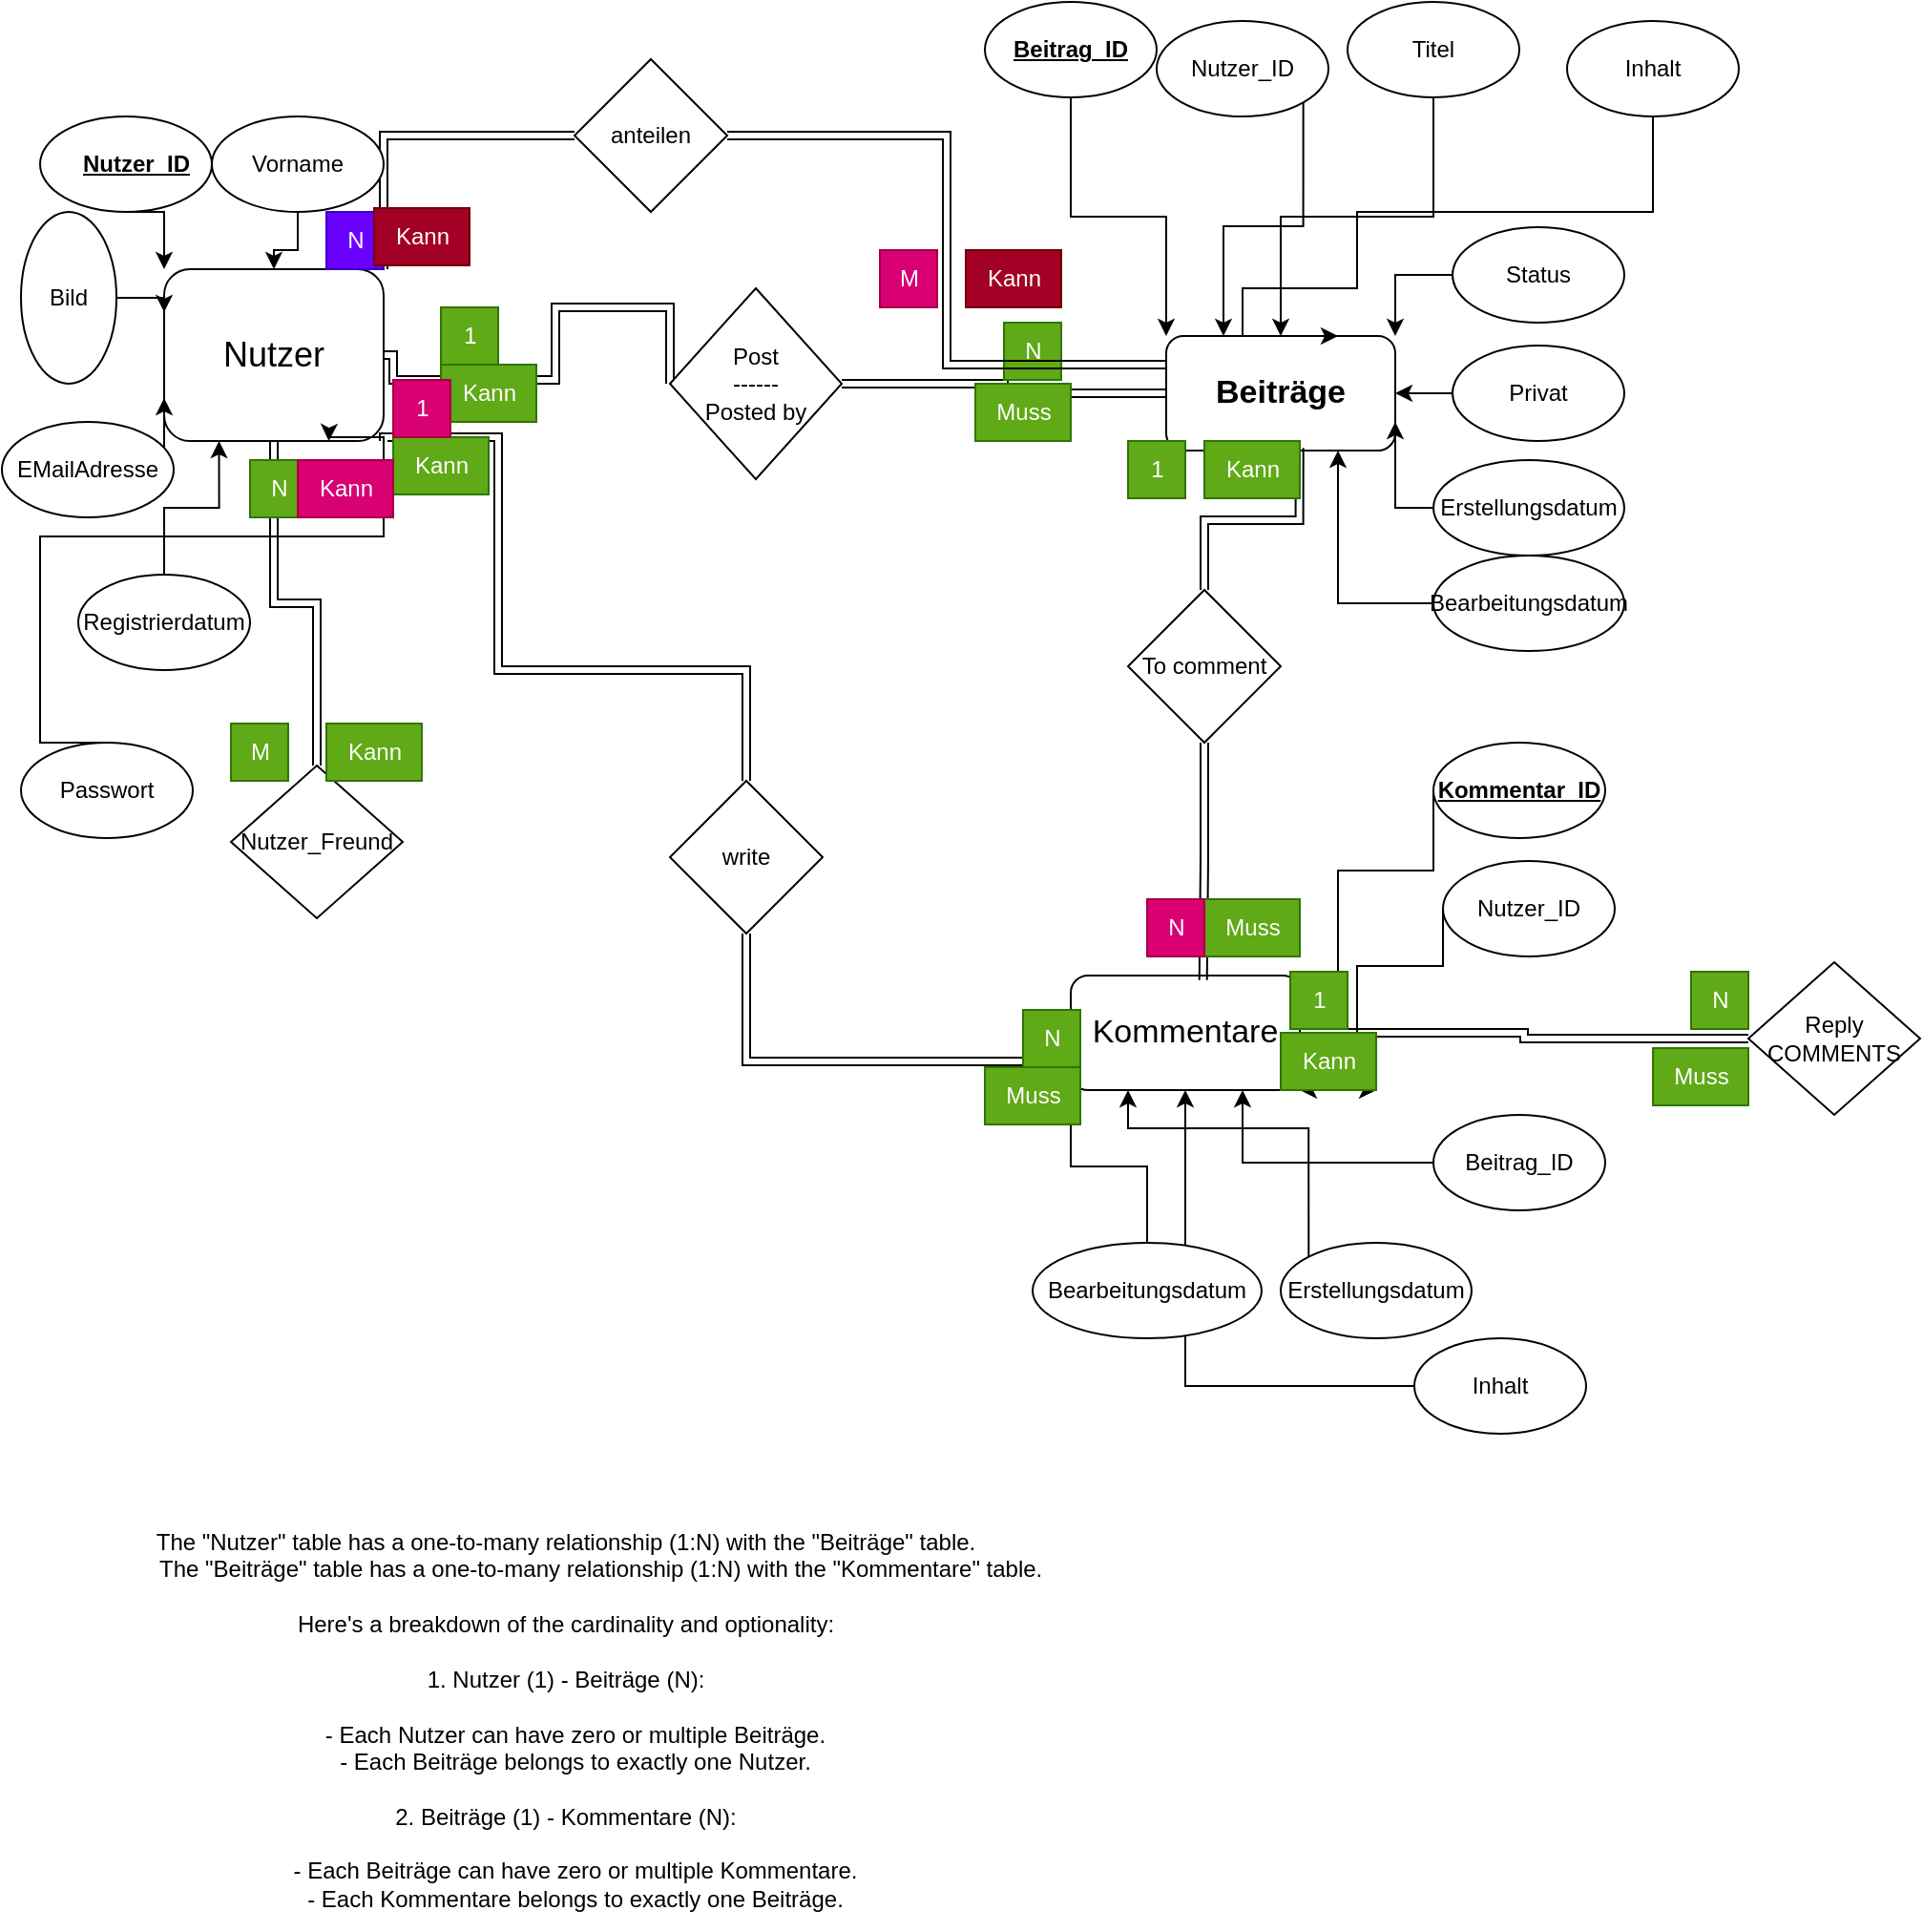 <mxfile version="21.5.0" type="github">
  <diagram name="Page-1" id="5iQWp9nEiMgHCzsWtpA7">
    <mxGraphModel dx="739" dy="1538" grid="1" gridSize="10" guides="1" tooltips="1" connect="1" arrows="1" fold="1" page="1" pageScale="1" pageWidth="850" pageHeight="1100" math="0" shadow="0">
      <root>
        <mxCell id="0" />
        <mxCell id="1" parent="0" />
        <mxCell id="W0oB0AirR0v-TUXL0bOo-25" style="edgeStyle=orthogonalEdgeStyle;shape=link;rounded=0;orthogonalLoop=1;jettySize=auto;html=1;exitX=0.5;exitY=1;exitDx=0;exitDy=0;entryX=0.5;entryY=0;entryDx=0;entryDy=0;" parent="1" source="QWWNxXXguBcYeccAQLxg-2" target="W0oB0AirR0v-TUXL0bOo-24" edge="1">
          <mxGeometry relative="1" as="geometry" />
        </mxCell>
        <mxCell id="W0oB0AirR0v-TUXL0bOo-31" style="edgeStyle=orthogonalEdgeStyle;shape=link;rounded=0;orthogonalLoop=1;jettySize=auto;html=1;exitX=1;exitY=1;exitDx=0;exitDy=0;" parent="1" source="QWWNxXXguBcYeccAQLxg-2" target="W0oB0AirR0v-TUXL0bOo-30" edge="1">
          <mxGeometry relative="1" as="geometry">
            <Array as="points">
              <mxPoint x="270" y="178" />
              <mxPoint x="270" y="300" />
              <mxPoint x="400" y="300" />
            </Array>
          </mxGeometry>
        </mxCell>
        <mxCell id="W0oB0AirR0v-TUXL0bOo-35" style="edgeStyle=orthogonalEdgeStyle;shape=link;rounded=0;orthogonalLoop=1;jettySize=auto;html=1;exitX=1;exitY=0.5;exitDx=0;exitDy=0;entryX=0;entryY=0.5;entryDx=0;entryDy=0;" parent="1" source="QWWNxXXguBcYeccAQLxg-2" target="QWWNxXXguBcYeccAQLxg-14" edge="1">
          <mxGeometry relative="1" as="geometry">
            <Array as="points">
              <mxPoint x="215" y="148" />
              <mxPoint x="300" y="148" />
              <mxPoint x="300" y="110" />
              <mxPoint x="360" y="110" />
            </Array>
          </mxGeometry>
        </mxCell>
        <mxCell id="W0oB0AirR0v-TUXL0bOo-57" style="edgeStyle=orthogonalEdgeStyle;shape=link;rounded=0;orthogonalLoop=1;jettySize=auto;html=1;exitX=1;exitY=0;exitDx=0;exitDy=0;entryX=0;entryY=0.5;entryDx=0;entryDy=0;" parent="1" source="QWWNxXXguBcYeccAQLxg-2" target="W0oB0AirR0v-TUXL0bOo-52" edge="1">
          <mxGeometry relative="1" as="geometry" />
        </mxCell>
        <mxCell id="QWWNxXXguBcYeccAQLxg-2" value="&lt;font style=&quot;font-size: 18px;&quot;&gt;Nutzer&lt;/font&gt;" style="rounded=1;whiteSpace=wrap;html=1;" parent="1" vertex="1">
          <mxGeometry x="95" y="90" width="115" height="90" as="geometry" />
        </mxCell>
        <mxCell id="QWWNxXXguBcYeccAQLxg-22" style="edgeStyle=orthogonalEdgeStyle;shape=link;rounded=0;orthogonalLoop=1;jettySize=auto;html=1;exitX=0;exitY=0.5;exitDx=0;exitDy=0;entryX=1;entryY=0.5;entryDx=0;entryDy=0;" parent="1" source="QWWNxXXguBcYeccAQLxg-3" target="QWWNxXXguBcYeccAQLxg-14" edge="1">
          <mxGeometry relative="1" as="geometry" />
        </mxCell>
        <mxCell id="QWWNxXXguBcYeccAQLxg-3" value="&lt;b&gt;&lt;font style=&quot;font-size: 17px;&quot;&gt;Beiträge&lt;/font&gt;&lt;/b&gt;" style="rounded=1;whiteSpace=wrap;html=1;" parent="1" vertex="1">
          <mxGeometry x="620" y="125" width="120" height="60" as="geometry" />
        </mxCell>
        <mxCell id="W0oB0AirR0v-TUXL0bOo-39" style="edgeStyle=orthogonalEdgeStyle;shape=link;rounded=0;orthogonalLoop=1;jettySize=auto;html=1;exitX=1;exitY=0.5;exitDx=0;exitDy=0;entryX=0;entryY=0.5;entryDx=0;entryDy=0;" parent="1" source="QWWNxXXguBcYeccAQLxg-4" target="W0oB0AirR0v-TUXL0bOo-38" edge="1">
          <mxGeometry relative="1" as="geometry" />
        </mxCell>
        <mxCell id="QWWNxXXguBcYeccAQLxg-4" value="&lt;font style=&quot;font-size: 17px;&quot;&gt;Kommentare&lt;/font&gt;" style="rounded=1;whiteSpace=wrap;html=1;" parent="1" vertex="1">
          <mxGeometry x="570" y="460" width="120" height="60" as="geometry" />
        </mxCell>
        <mxCell id="a_AqUwiXniWsbhUou0Gr-12" style="edgeStyle=orthogonalEdgeStyle;rounded=0;orthogonalLoop=1;jettySize=auto;html=1;exitX=0.5;exitY=1;exitDx=0;exitDy=0;entryX=0;entryY=0;entryDx=0;entryDy=0;" parent="1" source="QWWNxXXguBcYeccAQLxg-5" target="QWWNxXXguBcYeccAQLxg-2" edge="1">
          <mxGeometry relative="1" as="geometry" />
        </mxCell>
        <mxCell id="QWWNxXXguBcYeccAQLxg-5" value="" style="ellipse;whiteSpace=wrap;html=1;" parent="1" vertex="1">
          <mxGeometry x="30" y="10" width="90" height="50" as="geometry" />
        </mxCell>
        <mxCell id="a_AqUwiXniWsbhUou0Gr-15" style="edgeStyle=orthogonalEdgeStyle;rounded=0;orthogonalLoop=1;jettySize=auto;html=1;exitX=0;exitY=0.5;exitDx=0;exitDy=0;entryX=0;entryY=0.75;entryDx=0;entryDy=0;" parent="1" source="QWWNxXXguBcYeccAQLxg-6" target="QWWNxXXguBcYeccAQLxg-2" edge="1">
          <mxGeometry relative="1" as="geometry" />
        </mxCell>
        <mxCell id="QWWNxXXguBcYeccAQLxg-6" value="EMailAdresse" style="ellipse;whiteSpace=wrap;html=1;direction=west;" parent="1" vertex="1">
          <mxGeometry x="10" y="170" width="90" height="50" as="geometry" />
        </mxCell>
        <mxCell id="a_AqUwiXniWsbhUou0Gr-17" style="edgeStyle=orthogonalEdgeStyle;rounded=0;orthogonalLoop=1;jettySize=auto;html=1;exitX=0.5;exitY=0;exitDx=0;exitDy=0;entryX=0.75;entryY=1;entryDx=0;entryDy=0;" parent="1" source="QWWNxXXguBcYeccAQLxg-7" target="QWWNxXXguBcYeccAQLxg-2" edge="1">
          <mxGeometry relative="1" as="geometry">
            <Array as="points">
              <mxPoint x="30" y="338" />
              <mxPoint x="30" y="230" />
              <mxPoint x="210" y="230" />
              <mxPoint x="210" y="178" />
            </Array>
          </mxGeometry>
        </mxCell>
        <mxCell id="QWWNxXXguBcYeccAQLxg-7" value="Passwort" style="ellipse;whiteSpace=wrap;html=1;" parent="1" vertex="1">
          <mxGeometry x="20" y="338" width="90" height="50" as="geometry" />
        </mxCell>
        <mxCell id="a_AqUwiXniWsbhUou0Gr-16" style="edgeStyle=orthogonalEdgeStyle;rounded=0;orthogonalLoop=1;jettySize=auto;html=1;exitX=0.5;exitY=0;exitDx=0;exitDy=0;entryX=0.25;entryY=1;entryDx=0;entryDy=0;" parent="1" source="QWWNxXXguBcYeccAQLxg-8" target="QWWNxXXguBcYeccAQLxg-2" edge="1">
          <mxGeometry relative="1" as="geometry" />
        </mxCell>
        <mxCell id="QWWNxXXguBcYeccAQLxg-8" value="Registrierdatum" style="ellipse;whiteSpace=wrap;html=1;" parent="1" vertex="1">
          <mxGeometry x="50" y="250" width="90" height="50" as="geometry" />
        </mxCell>
        <mxCell id="a_AqUwiXniWsbhUou0Gr-14" style="edgeStyle=orthogonalEdgeStyle;rounded=0;orthogonalLoop=1;jettySize=auto;html=1;exitX=0.5;exitY=0;exitDx=0;exitDy=0;entryX=0;entryY=0.25;entryDx=0;entryDy=0;" parent="1" source="QWWNxXXguBcYeccAQLxg-11" target="QWWNxXXguBcYeccAQLxg-2" edge="1">
          <mxGeometry relative="1" as="geometry" />
        </mxCell>
        <mxCell id="QWWNxXXguBcYeccAQLxg-11" value="Bild" style="ellipse;whiteSpace=wrap;html=1;direction=south;" parent="1" vertex="1">
          <mxGeometry x="20" y="60" width="50" height="90" as="geometry" />
        </mxCell>
        <mxCell id="QWWNxXXguBcYeccAQLxg-12" value="&lt;u&gt;&lt;b&gt;Nutzer_ID&lt;/b&gt;&lt;/u&gt;" style="text;html=1;align=center;verticalAlign=middle;resizable=0;points=[];autosize=1;strokeColor=none;fillColor=none;" parent="1" vertex="1">
          <mxGeometry x="40" y="20" width="80" height="30" as="geometry" />
        </mxCell>
        <mxCell id="a_AqUwiXniWsbhUou0Gr-13" style="edgeStyle=orthogonalEdgeStyle;rounded=0;orthogonalLoop=1;jettySize=auto;html=1;exitX=0.5;exitY=1;exitDx=0;exitDy=0;" parent="1" source="QWWNxXXguBcYeccAQLxg-13" target="QWWNxXXguBcYeccAQLxg-2" edge="1">
          <mxGeometry relative="1" as="geometry" />
        </mxCell>
        <mxCell id="QWWNxXXguBcYeccAQLxg-13" value="Vorname" style="ellipse;whiteSpace=wrap;html=1;" parent="1" vertex="1">
          <mxGeometry x="120" y="10" width="90" height="50" as="geometry" />
        </mxCell>
        <mxCell id="QWWNxXXguBcYeccAQLxg-14" value="Post&lt;br&gt;------&lt;br&gt;Posted by" style="rhombus;whiteSpace=wrap;html=1;" parent="1" vertex="1">
          <mxGeometry x="360" y="100" width="90" height="100" as="geometry" />
        </mxCell>
        <mxCell id="QWWNxXXguBcYeccAQLxg-19" style="edgeStyle=orthogonalEdgeStyle;shape=link;rounded=0;orthogonalLoop=1;jettySize=auto;html=1;exitX=0.5;exitY=1;exitDx=0;exitDy=0;entryX=0.578;entryY=0.04;entryDx=0;entryDy=0;entryPerimeter=0;" parent="1" source="QWWNxXXguBcYeccAQLxg-15" target="QWWNxXXguBcYeccAQLxg-4" edge="1">
          <mxGeometry relative="1" as="geometry" />
        </mxCell>
        <mxCell id="QWWNxXXguBcYeccAQLxg-20" style="edgeStyle=orthogonalEdgeStyle;shape=link;rounded=0;orthogonalLoop=1;jettySize=auto;html=1;exitX=0.5;exitY=0;exitDx=0;exitDy=0;entryX=0.582;entryY=0.977;entryDx=0;entryDy=0;entryPerimeter=0;" parent="1" source="QWWNxXXguBcYeccAQLxg-15" target="QWWNxXXguBcYeccAQLxg-3" edge="1">
          <mxGeometry relative="1" as="geometry" />
        </mxCell>
        <mxCell id="QWWNxXXguBcYeccAQLxg-15" value="To comment&lt;br&gt;" style="rhombus;whiteSpace=wrap;html=1;" parent="1" vertex="1">
          <mxGeometry x="600" y="258" width="80" height="80" as="geometry" />
        </mxCell>
        <mxCell id="QWWNxXXguBcYeccAQLxg-23" value="&lt;div&gt;&lt;span style=&quot;background-color: initial;&quot;&gt;The &quot;Nutzer&quot; table has a one-to-many relationship (1:N) with the &quot;Beiträge&quot; table.&lt;/span&gt;&lt;/div&gt;&lt;div&gt;&lt;span style=&quot;background-color: initial;&quot;&gt;&amp;nbsp; &amp;nbsp; &amp;nbsp; &amp;nbsp; &amp;nbsp; &amp;nbsp;The &quot;Beiträge&quot; table has a one-to-many relationship (1:N) with the &quot;Kommentare&quot; table.&lt;/span&gt;&lt;/div&gt;&lt;div&gt;&lt;br&gt;&lt;/div&gt;&lt;div&gt;Here&#39;s a breakdown of the cardinality and optionality:&lt;/div&gt;&lt;div&gt;&lt;br&gt;&lt;/div&gt;&lt;div&gt;1. Nutzer (1) - Beiträge (N):&lt;/div&gt;&lt;div&gt;&lt;br&gt;&lt;/div&gt;&lt;div&gt;&amp;nbsp; &amp;nbsp;- Each Nutzer can have zero or multiple Beiträge.&lt;/div&gt;&lt;div&gt;&amp;nbsp; &amp;nbsp;- Each Beiträge belongs to exactly one Nutzer.&lt;/div&gt;&lt;div&gt;&lt;br&gt;&lt;/div&gt;&lt;div&gt;2. Beiträge (1) - Kommentare (N):&lt;/div&gt;&lt;div&gt;&lt;br&gt;&lt;/div&gt;&lt;div&gt;&amp;nbsp; &amp;nbsp;- Each Beiträge can have zero or multiple Kommentare.&lt;/div&gt;&lt;div&gt;&amp;nbsp; &amp;nbsp;- Each Kommentare belongs to exactly one Beiträge.&lt;/div&gt;" style="text;html=1;align=center;verticalAlign=middle;resizable=0;points=[];autosize=1;strokeColor=none;fillColor=none;" parent="1" vertex="1">
          <mxGeometry x="45" y="740" width="520" height="220" as="geometry" />
        </mxCell>
        <mxCell id="a_AqUwiXniWsbhUou0Gr-1" value="Kann" style="text;html=1;align=center;verticalAlign=middle;resizable=0;points=[];autosize=1;strokeColor=#2D7600;fillColor=#60a917;fontColor=#ffffff;" parent="1" vertex="1">
          <mxGeometry x="240" y="140" width="50" height="30" as="geometry" />
        </mxCell>
        <mxCell id="a_AqUwiXniWsbhUou0Gr-2" value="Muss" style="text;html=1;align=center;verticalAlign=middle;resizable=0;points=[];autosize=1;strokeColor=#2D7600;fillColor=#60a917;fontColor=#ffffff;" parent="1" vertex="1">
          <mxGeometry x="520" y="150" width="50" height="30" as="geometry" />
        </mxCell>
        <mxCell id="a_AqUwiXniWsbhUou0Gr-5" value="N" style="text;html=1;align=center;verticalAlign=middle;resizable=0;points=[];autosize=1;strokeColor=#2D7600;fillColor=#60a917;fontColor=#ffffff;" parent="1" vertex="1">
          <mxGeometry x="535" y="118" width="30" height="30" as="geometry" />
        </mxCell>
        <mxCell id="a_AqUwiXniWsbhUou0Gr-6" value="1" style="text;html=1;align=center;verticalAlign=middle;resizable=0;points=[];autosize=1;strokeColor=#2D7600;fillColor=#60a917;fontColor=#ffffff;" parent="1" vertex="1">
          <mxGeometry x="240" y="110" width="30" height="30" as="geometry" />
        </mxCell>
        <mxCell id="a_AqUwiXniWsbhUou0Gr-7" value="1" style="text;html=1;align=center;verticalAlign=middle;resizable=0;points=[];autosize=1;strokeColor=#2D7600;fillColor=#60a917;fontColor=#ffffff;" parent="1" vertex="1">
          <mxGeometry x="600" y="180" width="30" height="30" as="geometry" />
        </mxCell>
        <mxCell id="a_AqUwiXniWsbhUou0Gr-8" value="Kann" style="text;html=1;align=center;verticalAlign=middle;resizable=0;points=[];autosize=1;strokeColor=#2D7600;fillColor=#60a917;fontColor=#ffffff;" parent="1" vertex="1">
          <mxGeometry x="640" y="180" width="50" height="30" as="geometry" />
        </mxCell>
        <mxCell id="a_AqUwiXniWsbhUou0Gr-9" value="Muss" style="text;html=1;align=center;verticalAlign=middle;resizable=0;points=[];autosize=1;strokeColor=#2D7600;fillColor=#60a917;fontColor=#ffffff;" parent="1" vertex="1">
          <mxGeometry x="640" y="420" width="50" height="30" as="geometry" />
        </mxCell>
        <mxCell id="a_AqUwiXniWsbhUou0Gr-11" value="N" style="text;html=1;align=center;verticalAlign=middle;resizable=0;points=[];autosize=1;strokeColor=#A50040;fillColor=#d80073;fontColor=#ffffff;" parent="1" vertex="1">
          <mxGeometry x="610" y="420" width="30" height="30" as="geometry" />
        </mxCell>
        <mxCell id="W0oB0AirR0v-TUXL0bOo-10" style="edgeStyle=orthogonalEdgeStyle;rounded=0;orthogonalLoop=1;jettySize=auto;html=1;exitX=0;exitY=0.5;exitDx=0;exitDy=0;entryX=0.75;entryY=1;entryDx=0;entryDy=0;" parent="1" source="a_AqUwiXniWsbhUou0Gr-18" target="QWWNxXXguBcYeccAQLxg-3" edge="1">
          <mxGeometry relative="1" as="geometry" />
        </mxCell>
        <mxCell id="a_AqUwiXniWsbhUou0Gr-18" value="Bearbeitungsdatum" style="ellipse;whiteSpace=wrap;html=1;" parent="1" vertex="1">
          <mxGeometry x="760" y="240" width="100" height="50" as="geometry" />
        </mxCell>
        <mxCell id="W0oB0AirR0v-TUXL0bOo-9" style="edgeStyle=orthogonalEdgeStyle;rounded=0;orthogonalLoop=1;jettySize=auto;html=1;exitX=0;exitY=0.5;exitDx=0;exitDy=0;entryX=1;entryY=0.75;entryDx=0;entryDy=0;" parent="1" source="a_AqUwiXniWsbhUou0Gr-19" target="QWWNxXXguBcYeccAQLxg-3" edge="1">
          <mxGeometry relative="1" as="geometry" />
        </mxCell>
        <mxCell id="a_AqUwiXniWsbhUou0Gr-19" value="Erstellungsdatum" style="ellipse;whiteSpace=wrap;html=1;" parent="1" vertex="1">
          <mxGeometry x="760" y="190" width="100" height="50" as="geometry" />
        </mxCell>
        <mxCell id="W0oB0AirR0v-TUXL0bOo-8" style="edgeStyle=orthogonalEdgeStyle;rounded=0;orthogonalLoop=1;jettySize=auto;html=1;exitX=0;exitY=0.5;exitDx=0;exitDy=0;entryX=1;entryY=0.5;entryDx=0;entryDy=0;" parent="1" source="a_AqUwiXniWsbhUou0Gr-20" target="QWWNxXXguBcYeccAQLxg-3" edge="1">
          <mxGeometry relative="1" as="geometry" />
        </mxCell>
        <mxCell id="a_AqUwiXniWsbhUou0Gr-20" value="Privat" style="ellipse;whiteSpace=wrap;html=1;" parent="1" vertex="1">
          <mxGeometry x="770" y="130" width="90" height="50" as="geometry" />
        </mxCell>
        <mxCell id="W0oB0AirR0v-TUXL0bOo-7" style="edgeStyle=orthogonalEdgeStyle;rounded=0;orthogonalLoop=1;jettySize=auto;html=1;exitX=0;exitY=0.5;exitDx=0;exitDy=0;entryX=1;entryY=0;entryDx=0;entryDy=0;" parent="1" source="a_AqUwiXniWsbhUou0Gr-21" target="QWWNxXXguBcYeccAQLxg-3" edge="1">
          <mxGeometry relative="1" as="geometry" />
        </mxCell>
        <mxCell id="a_AqUwiXniWsbhUou0Gr-21" value="Status" style="ellipse;whiteSpace=wrap;html=1;" parent="1" vertex="1">
          <mxGeometry x="770" y="68" width="90" height="50" as="geometry" />
        </mxCell>
        <mxCell id="a_AqUwiXniWsbhUou0Gr-27" style="edgeStyle=orthogonalEdgeStyle;rounded=0;orthogonalLoop=1;jettySize=auto;html=1;exitX=0.5;exitY=1;exitDx=0;exitDy=0;entryX=0;entryY=0;entryDx=0;entryDy=0;" parent="1" source="a_AqUwiXniWsbhUou0Gr-22" target="QWWNxXXguBcYeccAQLxg-3" edge="1">
          <mxGeometry relative="1" as="geometry" />
        </mxCell>
        <mxCell id="a_AqUwiXniWsbhUou0Gr-22" value="&lt;u&gt;&lt;b&gt;Beitrag_ID&lt;/b&gt;&lt;/u&gt;" style="ellipse;whiteSpace=wrap;html=1;" parent="1" vertex="1">
          <mxGeometry x="525" y="-50" width="90" height="50" as="geometry" />
        </mxCell>
        <mxCell id="W0oB0AirR0v-TUXL0bOo-6" style="edgeStyle=orthogonalEdgeStyle;rounded=0;orthogonalLoop=1;jettySize=auto;html=1;exitX=0.5;exitY=1;exitDx=0;exitDy=0;entryX=0.75;entryY=0;entryDx=0;entryDy=0;" parent="1" source="a_AqUwiXniWsbhUou0Gr-23" target="QWWNxXXguBcYeccAQLxg-3" edge="1">
          <mxGeometry relative="1" as="geometry">
            <Array as="points">
              <mxPoint x="720" y="60" />
              <mxPoint x="720" y="100" />
              <mxPoint x="660" y="100" />
            </Array>
          </mxGeometry>
        </mxCell>
        <mxCell id="a_AqUwiXniWsbhUou0Gr-23" value="Inhalt" style="ellipse;whiteSpace=wrap;html=1;" parent="1" vertex="1">
          <mxGeometry x="830" y="-40" width="90" height="50" as="geometry" />
        </mxCell>
        <mxCell id="W0oB0AirR0v-TUXL0bOo-3" style="edgeStyle=orthogonalEdgeStyle;rounded=0;orthogonalLoop=1;jettySize=auto;html=1;exitX=0.5;exitY=1;exitDx=0;exitDy=0;entryX=0.5;entryY=0;entryDx=0;entryDy=0;" parent="1" source="a_AqUwiXniWsbhUou0Gr-24" target="QWWNxXXguBcYeccAQLxg-3" edge="1">
          <mxGeometry relative="1" as="geometry" />
        </mxCell>
        <mxCell id="a_AqUwiXniWsbhUou0Gr-24" value="Titel" style="ellipse;whiteSpace=wrap;html=1;" parent="1" vertex="1">
          <mxGeometry x="715" y="-50" width="90" height="50" as="geometry" />
        </mxCell>
        <mxCell id="W0oB0AirR0v-TUXL0bOo-2" style="edgeStyle=orthogonalEdgeStyle;rounded=0;orthogonalLoop=1;jettySize=auto;html=1;exitX=1;exitY=1;exitDx=0;exitDy=0;entryX=0.25;entryY=0;entryDx=0;entryDy=0;" parent="1" source="a_AqUwiXniWsbhUou0Gr-25" target="QWWNxXXguBcYeccAQLxg-3" edge="1">
          <mxGeometry relative="1" as="geometry" />
        </mxCell>
        <mxCell id="a_AqUwiXniWsbhUou0Gr-25" value="Nutzer_ID" style="ellipse;whiteSpace=wrap;html=1;" parent="1" vertex="1">
          <mxGeometry x="615" y="-40" width="90" height="50" as="geometry" />
        </mxCell>
        <mxCell id="W0oB0AirR0v-TUXL0bOo-19" style="edgeStyle=orthogonalEdgeStyle;rounded=0;orthogonalLoop=1;jettySize=auto;html=1;exitX=0;exitY=0.5;exitDx=0;exitDy=0;entryX=0.5;entryY=1;entryDx=0;entryDy=0;" parent="1" source="W0oB0AirR0v-TUXL0bOo-11" target="QWWNxXXguBcYeccAQLxg-4" edge="1">
          <mxGeometry relative="1" as="geometry" />
        </mxCell>
        <mxCell id="W0oB0AirR0v-TUXL0bOo-11" value="Inhalt" style="ellipse;whiteSpace=wrap;html=1;" parent="1" vertex="1">
          <mxGeometry x="750" y="650" width="90" height="50" as="geometry" />
        </mxCell>
        <mxCell id="W0oB0AirR0v-TUXL0bOo-17" style="edgeStyle=orthogonalEdgeStyle;rounded=0;orthogonalLoop=1;jettySize=auto;html=1;exitX=0.5;exitY=0;exitDx=0;exitDy=0;entryX=0;entryY=1;entryDx=0;entryDy=0;" parent="1" source="W0oB0AirR0v-TUXL0bOo-12" target="QWWNxXXguBcYeccAQLxg-4" edge="1">
          <mxGeometry relative="1" as="geometry" />
        </mxCell>
        <mxCell id="W0oB0AirR0v-TUXL0bOo-12" value="Bearbeitungsdatum" style="ellipse;whiteSpace=wrap;html=1;" parent="1" vertex="1">
          <mxGeometry x="550" y="600" width="120" height="50" as="geometry" />
        </mxCell>
        <mxCell id="W0oB0AirR0v-TUXL0bOo-18" style="edgeStyle=orthogonalEdgeStyle;rounded=0;orthogonalLoop=1;jettySize=auto;html=1;exitX=0;exitY=0;exitDx=0;exitDy=0;entryX=0.25;entryY=1;entryDx=0;entryDy=0;" parent="1" source="W0oB0AirR0v-TUXL0bOo-13" target="QWWNxXXguBcYeccAQLxg-4" edge="1">
          <mxGeometry relative="1" as="geometry">
            <Array as="points">
              <mxPoint x="695" y="540" />
              <mxPoint x="600" y="540" />
            </Array>
          </mxGeometry>
        </mxCell>
        <mxCell id="W0oB0AirR0v-TUXL0bOo-13" value="Erstellungsdatum" style="ellipse;whiteSpace=wrap;html=1;" parent="1" vertex="1">
          <mxGeometry x="680" y="600" width="100" height="50" as="geometry" />
        </mxCell>
        <mxCell id="W0oB0AirR0v-TUXL0bOo-20" style="edgeStyle=orthogonalEdgeStyle;rounded=0;orthogonalLoop=1;jettySize=auto;html=1;exitX=0;exitY=0.5;exitDx=0;exitDy=0;entryX=0.75;entryY=1;entryDx=0;entryDy=0;" parent="1" source="W0oB0AirR0v-TUXL0bOo-14" target="QWWNxXXguBcYeccAQLxg-4" edge="1">
          <mxGeometry relative="1" as="geometry" />
        </mxCell>
        <mxCell id="W0oB0AirR0v-TUXL0bOo-14" value="Beitrag_ID" style="ellipse;whiteSpace=wrap;html=1;" parent="1" vertex="1">
          <mxGeometry x="760" y="533" width="90" height="50" as="geometry" />
        </mxCell>
        <mxCell id="W0oB0AirR0v-TUXL0bOo-21" style="edgeStyle=orthogonalEdgeStyle;rounded=0;orthogonalLoop=1;jettySize=auto;html=1;exitX=0;exitY=0.5;exitDx=0;exitDy=0;entryX=1;entryY=1;entryDx=0;entryDy=0;" parent="1" source="W0oB0AirR0v-TUXL0bOo-41" target="QWWNxXXguBcYeccAQLxg-4" edge="1">
          <mxGeometry relative="1" as="geometry">
            <Array as="points">
              <mxPoint x="720" y="520" />
              <mxPoint x="690" y="520" />
            </Array>
          </mxGeometry>
        </mxCell>
        <mxCell id="W0oB0AirR0v-TUXL0bOo-15" value="Nutzer_ID" style="ellipse;whiteSpace=wrap;html=1;" parent="1" vertex="1">
          <mxGeometry x="765" y="400" width="90" height="50" as="geometry" />
        </mxCell>
        <mxCell id="W0oB0AirR0v-TUXL0bOo-23" style="edgeStyle=orthogonalEdgeStyle;rounded=0;orthogonalLoop=1;jettySize=auto;html=1;exitX=0;exitY=0.5;exitDx=0;exitDy=0;entryX=1;entryY=0.25;entryDx=0;entryDy=0;" parent="1" source="W0oB0AirR0v-TUXL0bOo-16" target="QWWNxXXguBcYeccAQLxg-4" edge="1">
          <mxGeometry relative="1" as="geometry">
            <Array as="points">
              <mxPoint x="710" y="405" />
              <mxPoint x="710" y="465" />
            </Array>
          </mxGeometry>
        </mxCell>
        <mxCell id="W0oB0AirR0v-TUXL0bOo-16" value="&lt;b&gt;&lt;u&gt;Kommentar_ID&lt;/u&gt;&lt;/b&gt;" style="ellipse;whiteSpace=wrap;html=1;" parent="1" vertex="1">
          <mxGeometry x="760" y="338" width="90" height="50" as="geometry" />
        </mxCell>
        <mxCell id="W0oB0AirR0v-TUXL0bOo-24" value="Nutzer_Freund" style="rhombus;whiteSpace=wrap;html=1;" parent="1" vertex="1">
          <mxGeometry x="130" y="350" width="90" height="80" as="geometry" />
        </mxCell>
        <mxCell id="W0oB0AirR0v-TUXL0bOo-26" value="N" style="text;html=1;align=center;verticalAlign=middle;resizable=0;points=[];autosize=1;strokeColor=#2D7600;fillColor=#60a917;fontColor=#ffffff;" parent="1" vertex="1">
          <mxGeometry x="140" y="190" width="30" height="30" as="geometry" />
        </mxCell>
        <mxCell id="W0oB0AirR0v-TUXL0bOo-27" value="M" style="text;html=1;align=center;verticalAlign=middle;resizable=0;points=[];autosize=1;strokeColor=#2D7600;fillColor=#60a917;fontColor=#ffffff;" parent="1" vertex="1">
          <mxGeometry x="130" y="328" width="30" height="30" as="geometry" />
        </mxCell>
        <mxCell id="W0oB0AirR0v-TUXL0bOo-29" value="Kann" style="text;html=1;align=center;verticalAlign=middle;resizable=0;points=[];autosize=1;strokeColor=#2D7600;fillColor=#60a917;fontColor=#ffffff;" parent="1" vertex="1">
          <mxGeometry x="180" y="328" width="50" height="30" as="geometry" />
        </mxCell>
        <mxCell id="W0oB0AirR0v-TUXL0bOo-32" style="edgeStyle=orthogonalEdgeStyle;shape=link;rounded=0;orthogonalLoop=1;jettySize=auto;html=1;exitX=0.5;exitY=1;exitDx=0;exitDy=0;entryX=0;entryY=0.75;entryDx=0;entryDy=0;" parent="1" source="W0oB0AirR0v-TUXL0bOo-30" target="QWWNxXXguBcYeccAQLxg-4" edge="1">
          <mxGeometry relative="1" as="geometry" />
        </mxCell>
        <mxCell id="W0oB0AirR0v-TUXL0bOo-30" value="write" style="rhombus;whiteSpace=wrap;html=1;" parent="1" vertex="1">
          <mxGeometry x="360" y="358" width="80" height="80" as="geometry" />
        </mxCell>
        <mxCell id="W0oB0AirR0v-TUXL0bOo-34" value="N" style="text;html=1;align=center;verticalAlign=middle;resizable=0;points=[];autosize=1;strokeColor=#2D7600;fillColor=#60a917;fontColor=#ffffff;" parent="1" vertex="1">
          <mxGeometry x="545" y="478" width="30" height="30" as="geometry" />
        </mxCell>
        <mxCell id="W0oB0AirR0v-TUXL0bOo-36" value="Kann" style="text;html=1;align=center;verticalAlign=middle;resizable=0;points=[];autosize=1;strokeColor=#2D7600;fillColor=#60a917;fontColor=#ffffff;" parent="1" vertex="1">
          <mxGeometry x="215" y="178" width="50" height="30" as="geometry" />
        </mxCell>
        <mxCell id="W0oB0AirR0v-TUXL0bOo-37" value="Muss" style="text;html=1;align=center;verticalAlign=middle;resizable=0;points=[];autosize=1;strokeColor=#2D7600;fillColor=#60a917;fontColor=#ffffff;" parent="1" vertex="1">
          <mxGeometry x="525" y="508" width="50" height="30" as="geometry" />
        </mxCell>
        <mxCell id="W0oB0AirR0v-TUXL0bOo-38" value="Reply&lt;br&gt;COMMENTS" style="rhombus;whiteSpace=wrap;html=1;" parent="1" vertex="1">
          <mxGeometry x="925" y="453" width="90" height="80" as="geometry" />
        </mxCell>
        <mxCell id="W0oB0AirR0v-TUXL0bOo-40" value="Muss" style="text;html=1;align=center;verticalAlign=middle;resizable=0;points=[];autosize=1;strokeColor=#2D7600;fillColor=#60a917;fontColor=#ffffff;" parent="1" vertex="1">
          <mxGeometry x="875" y="498" width="50" height="30" as="geometry" />
        </mxCell>
        <mxCell id="W0oB0AirR0v-TUXL0bOo-42" value="" style="edgeStyle=orthogonalEdgeStyle;rounded=0;orthogonalLoop=1;jettySize=auto;html=1;exitX=0;exitY=0.5;exitDx=0;exitDy=0;entryX=1;entryY=1;entryDx=0;entryDy=0;" parent="1" source="W0oB0AirR0v-TUXL0bOo-15" target="W0oB0AirR0v-TUXL0bOo-41" edge="1">
          <mxGeometry relative="1" as="geometry">
            <mxPoint x="765" y="425" as="sourcePoint" />
            <mxPoint x="690" y="520" as="targetPoint" />
            <Array as="points">
              <mxPoint x="720" y="455" />
            </Array>
          </mxGeometry>
        </mxCell>
        <mxCell id="W0oB0AirR0v-TUXL0bOo-41" value="Kann" style="text;html=1;align=center;verticalAlign=middle;resizable=0;points=[];autosize=1;strokeColor=#2D7600;fillColor=#60a917;fontColor=#ffffff;" parent="1" vertex="1">
          <mxGeometry x="680" y="490" width="50" height="30" as="geometry" />
        </mxCell>
        <mxCell id="W0oB0AirR0v-TUXL0bOo-43" value="1" style="text;html=1;align=center;verticalAlign=middle;resizable=0;points=[];autosize=1;strokeColor=#2D7600;fillColor=#60a917;fontColor=#ffffff;" parent="1" vertex="1">
          <mxGeometry x="685" y="458" width="30" height="30" as="geometry" />
        </mxCell>
        <mxCell id="W0oB0AirR0v-TUXL0bOo-44" value="N" style="text;html=1;align=center;verticalAlign=middle;resizable=0;points=[];autosize=1;strokeColor=#2D7600;fillColor=#60a917;fontColor=#ffffff;" parent="1" vertex="1">
          <mxGeometry x="895" y="458" width="30" height="30" as="geometry" />
        </mxCell>
        <mxCell id="W0oB0AirR0v-TUXL0bOo-50" value="Kann" style="text;html=1;align=center;verticalAlign=middle;resizable=0;points=[];autosize=1;strokeColor=#A50040;fillColor=#d80073;fontColor=#ffffff;" parent="1" vertex="1">
          <mxGeometry x="165" y="190" width="50" height="30" as="geometry" />
        </mxCell>
        <mxCell id="W0oB0AirR0v-TUXL0bOo-51" value="1" style="text;html=1;align=center;verticalAlign=middle;resizable=0;points=[];autosize=1;strokeColor=#A50040;fillColor=#d80073;fontColor=#ffffff;" parent="1" vertex="1">
          <mxGeometry x="215" y="148" width="30" height="30" as="geometry" />
        </mxCell>
        <mxCell id="W0oB0AirR0v-TUXL0bOo-58" style="edgeStyle=orthogonalEdgeStyle;shape=link;rounded=0;orthogonalLoop=1;jettySize=auto;html=1;exitX=1;exitY=0.5;exitDx=0;exitDy=0;entryX=0;entryY=0.25;entryDx=0;entryDy=0;" parent="1" source="W0oB0AirR0v-TUXL0bOo-52" target="QWWNxXXguBcYeccAQLxg-3" edge="1">
          <mxGeometry relative="1" as="geometry" />
        </mxCell>
        <mxCell id="W0oB0AirR0v-TUXL0bOo-52" value="anteilen" style="rhombus;whiteSpace=wrap;html=1;" parent="1" vertex="1">
          <mxGeometry x="310" y="-20" width="80" height="80" as="geometry" />
        </mxCell>
        <mxCell id="W0oB0AirR0v-TUXL0bOo-60" value="N" style="text;html=1;align=center;verticalAlign=middle;resizable=0;points=[];autosize=1;strokeColor=#3700CC;fillColor=#6a00ff;fontColor=#ffffff;" parent="1" vertex="1">
          <mxGeometry x="180" y="60" width="30" height="30" as="geometry" />
        </mxCell>
        <mxCell id="W0oB0AirR0v-TUXL0bOo-61" value="Kann" style="text;html=1;align=center;verticalAlign=middle;resizable=0;points=[];autosize=1;strokeColor=#6F0000;fillColor=#a20025;fontColor=#ffffff;" parent="1" vertex="1">
          <mxGeometry x="205" y="58" width="50" height="30" as="geometry" />
        </mxCell>
        <mxCell id="W0oB0AirR0v-TUXL0bOo-62" value="Kann" style="text;html=1;align=center;verticalAlign=middle;resizable=0;points=[];autosize=1;strokeColor=#6F0000;fillColor=#a20025;fontColor=#ffffff;" parent="1" vertex="1">
          <mxGeometry x="515" y="80" width="50" height="30" as="geometry" />
        </mxCell>
        <mxCell id="W0oB0AirR0v-TUXL0bOo-63" value="M" style="text;html=1;align=center;verticalAlign=middle;resizable=0;points=[];autosize=1;strokeColor=#A50040;fillColor=#d80073;fontColor=#ffffff;" parent="1" vertex="1">
          <mxGeometry x="470" y="80" width="30" height="30" as="geometry" />
        </mxCell>
      </root>
    </mxGraphModel>
  </diagram>
</mxfile>
